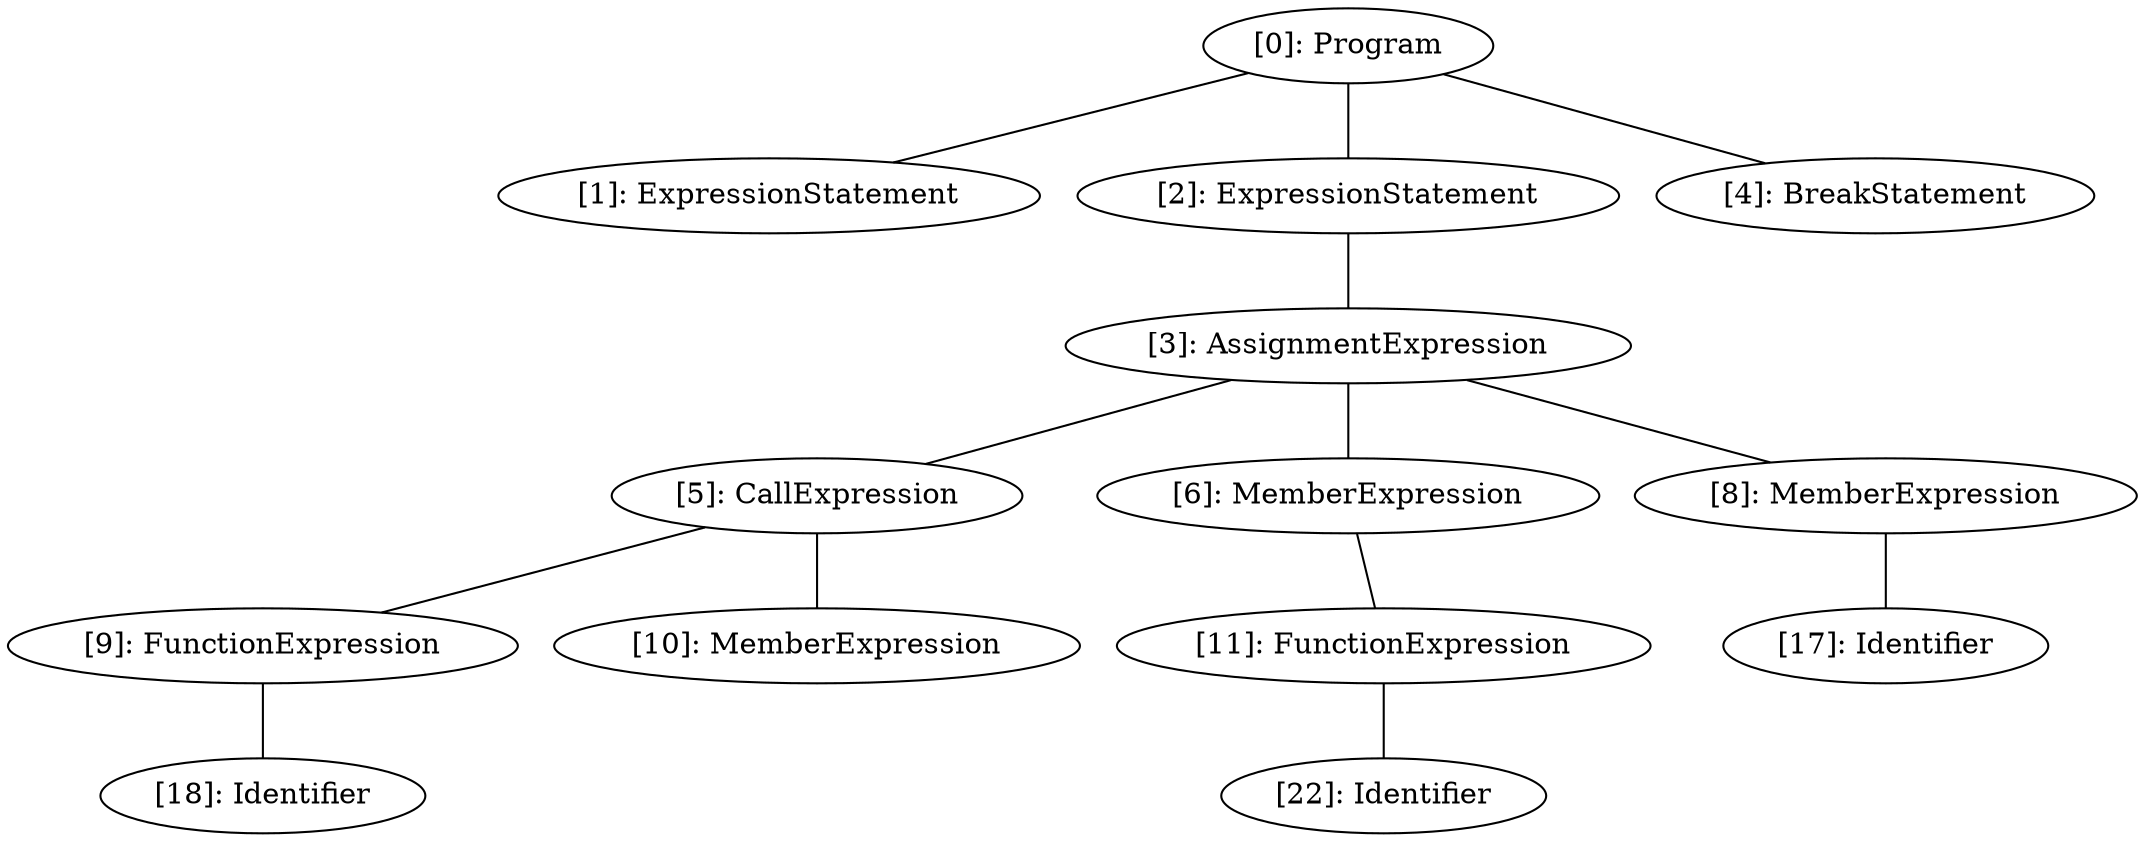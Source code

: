 // Result
graph {
	0 [label="[0]: Program"]
	1 [label="[1]: ExpressionStatement"]
	2 [label="[2]: ExpressionStatement"]
	3 [label="[3]: AssignmentExpression"]
	4 [label="[4]: BreakStatement"]
	5 [label="[5]: CallExpression"]
	6 [label="[6]: MemberExpression"]
	8 [label="[8]: MemberExpression"]
	9 [label="[9]: FunctionExpression"]
	10 [label="[10]: MemberExpression"]
	11 [label="[11]: FunctionExpression"]
	17 [label="[17]: Identifier"]
	18 [label="[18]: Identifier"]
	22 [label="[22]: Identifier"]
	0 -- 1
	0 -- 2
	0 -- 4
	2 -- 3
	3 -- 5
	3 -- 6
	3 -- 8
	5 -- 9
	5 -- 10
	6 -- 11
	8 -- 17
	9 -- 18
	11 -- 22
}
